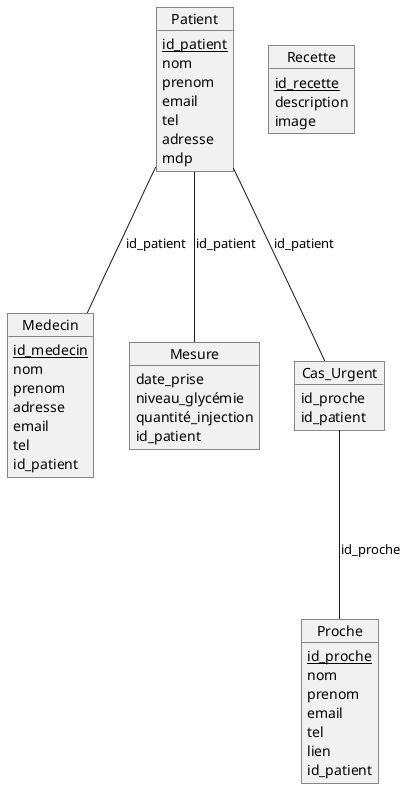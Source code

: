 @startuml
object Patient{
    <u>id_patient</u>
    nom
    prenom
    email
    tel
    adresse
    mdp
}

object Proche{
    <u>id_proche</u>
    nom
    prenom
    email
    tel
    lien
    id_patient
}

object Medecin{
    <u>id_medecin</u>
    nom
    prenom
    adresse
    email
    tel
    id_patient
}

object Mesure{
    date_prise
    niveau_glycémie
    quantité_injection
    id_patient
}

object Recette{
    <u>id_recette</u>
    description
    image
}

object Cas_Urgent {
    id_proche
    id_patient
}

Patient --- Cas_Urgent : id_patient
Patient --- Medecin : id_patient
Patient --- Mesure : id_patient
Cas_Urgent --- Proche : id_proche

@enduml
